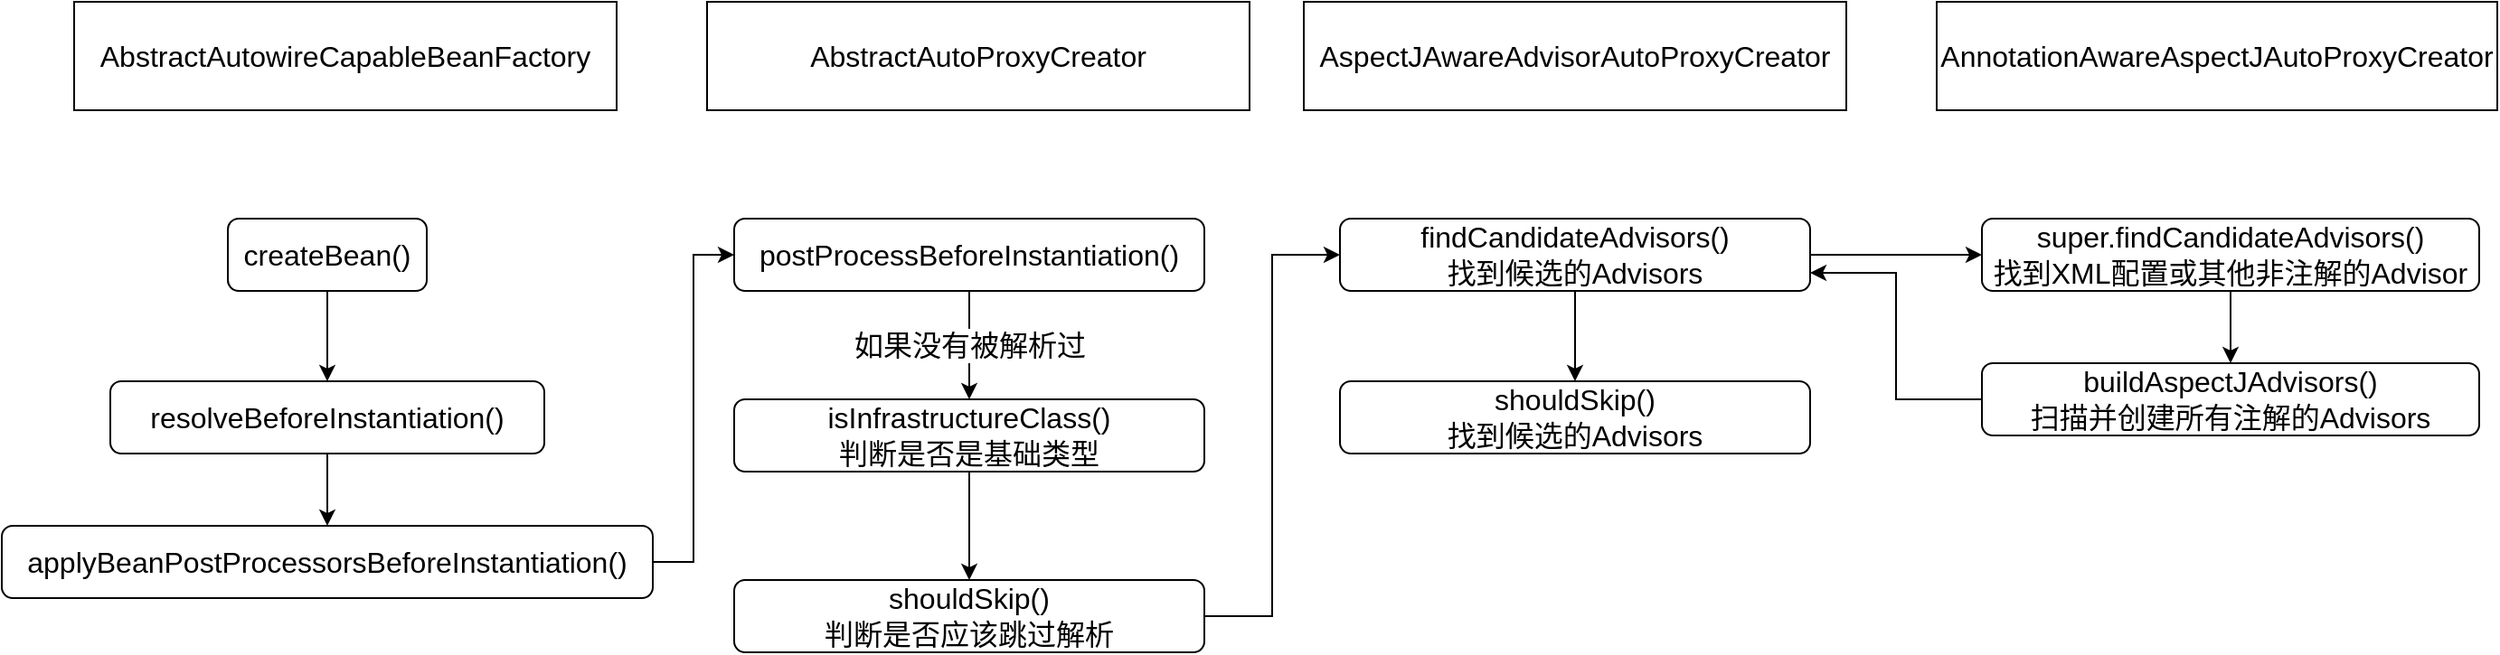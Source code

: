 <mxfile version="16.2.2" type="github">
  <diagram id="kgpKYQtTHZ0yAKxKKP6v" name="Page-1">
    <mxGraphModel dx="1945" dy="857" grid="1" gridSize="10" guides="1" tooltips="1" connect="1" arrows="1" fold="1" page="1" pageScale="1" pageWidth="850" pageHeight="1100" math="0" shadow="0">
      <root>
        <mxCell id="0" />
        <mxCell id="1" parent="0" />
        <mxCell id="i9wUPoBJWXzgP86C2a1e-1" value="AbstractAutowireCapableBeanFactory" style="rounded=0;whiteSpace=wrap;html=1;fontSize=16;" vertex="1" parent="1">
          <mxGeometry x="60" y="150" width="300" height="60" as="geometry" />
        </mxCell>
        <mxCell id="i9wUPoBJWXzgP86C2a1e-6" style="edgeStyle=orthogonalEdgeStyle;rounded=0;orthogonalLoop=1;jettySize=auto;html=1;exitX=0.5;exitY=1;exitDx=0;exitDy=0;entryX=0.5;entryY=0;entryDx=0;entryDy=0;fontSize=16;" edge="1" parent="1" source="i9wUPoBJWXzgP86C2a1e-4" target="i9wUPoBJWXzgP86C2a1e-5">
          <mxGeometry relative="1" as="geometry" />
        </mxCell>
        <mxCell id="i9wUPoBJWXzgP86C2a1e-4" value="createBean()" style="rounded=1;whiteSpace=wrap;html=1;fontSize=16;" vertex="1" parent="1">
          <mxGeometry x="145" y="270" width="110" height="40" as="geometry" />
        </mxCell>
        <mxCell id="i9wUPoBJWXzgP86C2a1e-8" style="edgeStyle=orthogonalEdgeStyle;rounded=0;orthogonalLoop=1;jettySize=auto;html=1;exitX=0.5;exitY=1;exitDx=0;exitDy=0;entryX=0.5;entryY=0;entryDx=0;entryDy=0;fontSize=16;" edge="1" parent="1" source="i9wUPoBJWXzgP86C2a1e-5" target="i9wUPoBJWXzgP86C2a1e-7">
          <mxGeometry relative="1" as="geometry" />
        </mxCell>
        <mxCell id="i9wUPoBJWXzgP86C2a1e-5" value="resolveBeforeInstantiation()" style="rounded=1;whiteSpace=wrap;html=1;fontSize=16;" vertex="1" parent="1">
          <mxGeometry x="80" y="360" width="240" height="40" as="geometry" />
        </mxCell>
        <mxCell id="i9wUPoBJWXzgP86C2a1e-11" style="edgeStyle=orthogonalEdgeStyle;rounded=0;orthogonalLoop=1;jettySize=auto;html=1;exitX=1;exitY=0.5;exitDx=0;exitDy=0;entryX=0;entryY=0.5;entryDx=0;entryDy=0;fontSize=16;" edge="1" parent="1" source="i9wUPoBJWXzgP86C2a1e-7" target="i9wUPoBJWXzgP86C2a1e-10">
          <mxGeometry relative="1" as="geometry" />
        </mxCell>
        <mxCell id="i9wUPoBJWXzgP86C2a1e-7" value="applyBeanPostProcessorsBeforeInstantiation()" style="rounded=1;whiteSpace=wrap;html=1;fontSize=16;" vertex="1" parent="1">
          <mxGeometry x="20" y="440" width="360" height="40" as="geometry" />
        </mxCell>
        <mxCell id="i9wUPoBJWXzgP86C2a1e-9" value="AbstractAutoProxyCreator" style="rounded=0;whiteSpace=wrap;html=1;fontSize=16;" vertex="1" parent="1">
          <mxGeometry x="410" y="150" width="300" height="60" as="geometry" />
        </mxCell>
        <mxCell id="i9wUPoBJWXzgP86C2a1e-13" value="如果没有被解析过" style="edgeStyle=orthogonalEdgeStyle;rounded=0;orthogonalLoop=1;jettySize=auto;html=1;exitX=0.5;exitY=1;exitDx=0;exitDy=0;entryX=0.5;entryY=0;entryDx=0;entryDy=0;fontSize=16;" edge="1" parent="1" source="i9wUPoBJWXzgP86C2a1e-10" target="i9wUPoBJWXzgP86C2a1e-12">
          <mxGeometry relative="1" as="geometry" />
        </mxCell>
        <mxCell id="i9wUPoBJWXzgP86C2a1e-10" value="postProcessBeforeInstantiation()" style="rounded=1;whiteSpace=wrap;html=1;fontSize=16;" vertex="1" parent="1">
          <mxGeometry x="425" y="270" width="260" height="40" as="geometry" />
        </mxCell>
        <mxCell id="i9wUPoBJWXzgP86C2a1e-15" style="edgeStyle=orthogonalEdgeStyle;rounded=0;orthogonalLoop=1;jettySize=auto;html=1;exitX=0.5;exitY=1;exitDx=0;exitDy=0;entryX=0.5;entryY=0;entryDx=0;entryDy=0;fontSize=16;" edge="1" parent="1" source="i9wUPoBJWXzgP86C2a1e-12" target="i9wUPoBJWXzgP86C2a1e-14">
          <mxGeometry relative="1" as="geometry" />
        </mxCell>
        <mxCell id="i9wUPoBJWXzgP86C2a1e-12" value="isInfrastructureClass()&lt;br&gt;判断是否是基础类型" style="rounded=1;whiteSpace=wrap;html=1;fontSize=16;" vertex="1" parent="1">
          <mxGeometry x="425" y="370" width="260" height="40" as="geometry" />
        </mxCell>
        <mxCell id="i9wUPoBJWXzgP86C2a1e-18" style="edgeStyle=orthogonalEdgeStyle;rounded=0;orthogonalLoop=1;jettySize=auto;html=1;exitX=1;exitY=0.5;exitDx=0;exitDy=0;entryX=0;entryY=0.5;entryDx=0;entryDy=0;fontSize=16;" edge="1" parent="1" source="i9wUPoBJWXzgP86C2a1e-14" target="i9wUPoBJWXzgP86C2a1e-17">
          <mxGeometry relative="1" as="geometry" />
        </mxCell>
        <mxCell id="i9wUPoBJWXzgP86C2a1e-14" value="shouldSkip()&lt;br&gt;判断是否应该跳过解析" style="rounded=1;whiteSpace=wrap;html=1;fontSize=16;" vertex="1" parent="1">
          <mxGeometry x="425" y="470" width="260" height="40" as="geometry" />
        </mxCell>
        <mxCell id="i9wUPoBJWXzgP86C2a1e-16" value="AspectJAwareAdvisorAutoProxyCreator" style="rounded=0;whiteSpace=wrap;html=1;fontSize=16;" vertex="1" parent="1">
          <mxGeometry x="740" y="150" width="300" height="60" as="geometry" />
        </mxCell>
        <mxCell id="i9wUPoBJWXzgP86C2a1e-26" value="" style="edgeStyle=orthogonalEdgeStyle;rounded=0;orthogonalLoop=1;jettySize=auto;html=1;fontFamily=Helvetica;fontSize=16;fontColor=default;" edge="1" parent="1" source="i9wUPoBJWXzgP86C2a1e-17" target="i9wUPoBJWXzgP86C2a1e-19">
          <mxGeometry relative="1" as="geometry" />
        </mxCell>
        <mxCell id="i9wUPoBJWXzgP86C2a1e-29" value="" style="edgeStyle=orthogonalEdgeStyle;rounded=0;orthogonalLoop=1;jettySize=auto;html=1;fontFamily=Helvetica;fontSize=16;fontColor=default;" edge="1" parent="1" source="i9wUPoBJWXzgP86C2a1e-17" target="i9wUPoBJWXzgP86C2a1e-27">
          <mxGeometry relative="1" as="geometry" />
        </mxCell>
        <mxCell id="i9wUPoBJWXzgP86C2a1e-17" value="findCandidateAdvisors()&lt;br&gt;找到候选的Advisors" style="rounded=1;whiteSpace=wrap;html=1;fontSize=16;" vertex="1" parent="1">
          <mxGeometry x="760" y="270" width="260" height="40" as="geometry" />
        </mxCell>
        <mxCell id="i9wUPoBJWXzgP86C2a1e-19" value="shouldSkip()&lt;br&gt;找到候选的Advisors" style="rounded=1;whiteSpace=wrap;html=1;fontSize=16;" vertex="1" parent="1">
          <mxGeometry x="760" y="360" width="260" height="40" as="geometry" />
        </mxCell>
        <mxCell id="i9wUPoBJWXzgP86C2a1e-31" value="" style="edgeStyle=orthogonalEdgeStyle;rounded=0;orthogonalLoop=1;jettySize=auto;html=1;fontFamily=Helvetica;fontSize=16;fontColor=default;" edge="1" parent="1" source="i9wUPoBJWXzgP86C2a1e-27" target="i9wUPoBJWXzgP86C2a1e-30">
          <mxGeometry relative="1" as="geometry" />
        </mxCell>
        <mxCell id="i9wUPoBJWXzgP86C2a1e-27" value="super.findCandidateAdvisors()&lt;br&gt;找到XML配置或其他非注解的Advisor" style="rounded=1;whiteSpace=wrap;html=1;fontSize=16;" vertex="1" parent="1">
          <mxGeometry x="1115" y="270" width="275" height="40" as="geometry" />
        </mxCell>
        <mxCell id="i9wUPoBJWXzgP86C2a1e-28" value="AnnotationAwareAspectJAutoProxyCreator" style="rounded=0;whiteSpace=wrap;html=1;fontSize=16;" vertex="1" parent="1">
          <mxGeometry x="1090" y="150" width="310" height="60" as="geometry" />
        </mxCell>
        <mxCell id="i9wUPoBJWXzgP86C2a1e-32" style="edgeStyle=orthogonalEdgeStyle;rounded=0;orthogonalLoop=1;jettySize=auto;html=1;entryX=1;entryY=0.75;entryDx=0;entryDy=0;fontFamily=Helvetica;fontSize=16;fontColor=default;" edge="1" parent="1" source="i9wUPoBJWXzgP86C2a1e-30" target="i9wUPoBJWXzgP86C2a1e-17">
          <mxGeometry relative="1" as="geometry" />
        </mxCell>
        <mxCell id="i9wUPoBJWXzgP86C2a1e-30" value="buildAspectJAdvisors()&lt;br&gt;扫描并创建所有注解的Advisors" style="rounded=1;whiteSpace=wrap;html=1;fontSize=16;" vertex="1" parent="1">
          <mxGeometry x="1115" y="350" width="275" height="40" as="geometry" />
        </mxCell>
      </root>
    </mxGraphModel>
  </diagram>
</mxfile>
